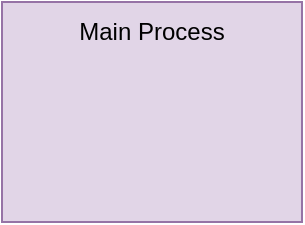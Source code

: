 <mxfile version="21.3.5" type="github">
  <diagram name="第 1 页" id="i7Nl1X1JWIGGdcwZOCES">
    <mxGraphModel dx="513" dy="288" grid="1" gridSize="10" guides="1" tooltips="1" connect="1" arrows="1" fold="1" page="1" pageScale="1" pageWidth="827" pageHeight="1169" math="0" shadow="0">
      <root>
        <mxCell id="0" />
        <mxCell id="1" parent="0" />
        <mxCell id="HTUoIQ_aqMkniWgsbpct-1" value="" style="rounded=0;whiteSpace=wrap;html=1;fillColor=#e1d5e7;strokeColor=#9673a6;" vertex="1" parent="1">
          <mxGeometry x="250" y="240" width="150" height="110" as="geometry" />
        </mxCell>
        <mxCell id="HTUoIQ_aqMkniWgsbpct-2" value="Main Process" style="text;html=1;align=center;verticalAlign=middle;whiteSpace=wrap;rounded=0;fontColor=#000000;" vertex="1" parent="1">
          <mxGeometry x="285" y="240" width="80" height="30" as="geometry" />
        </mxCell>
      </root>
    </mxGraphModel>
  </diagram>
</mxfile>
